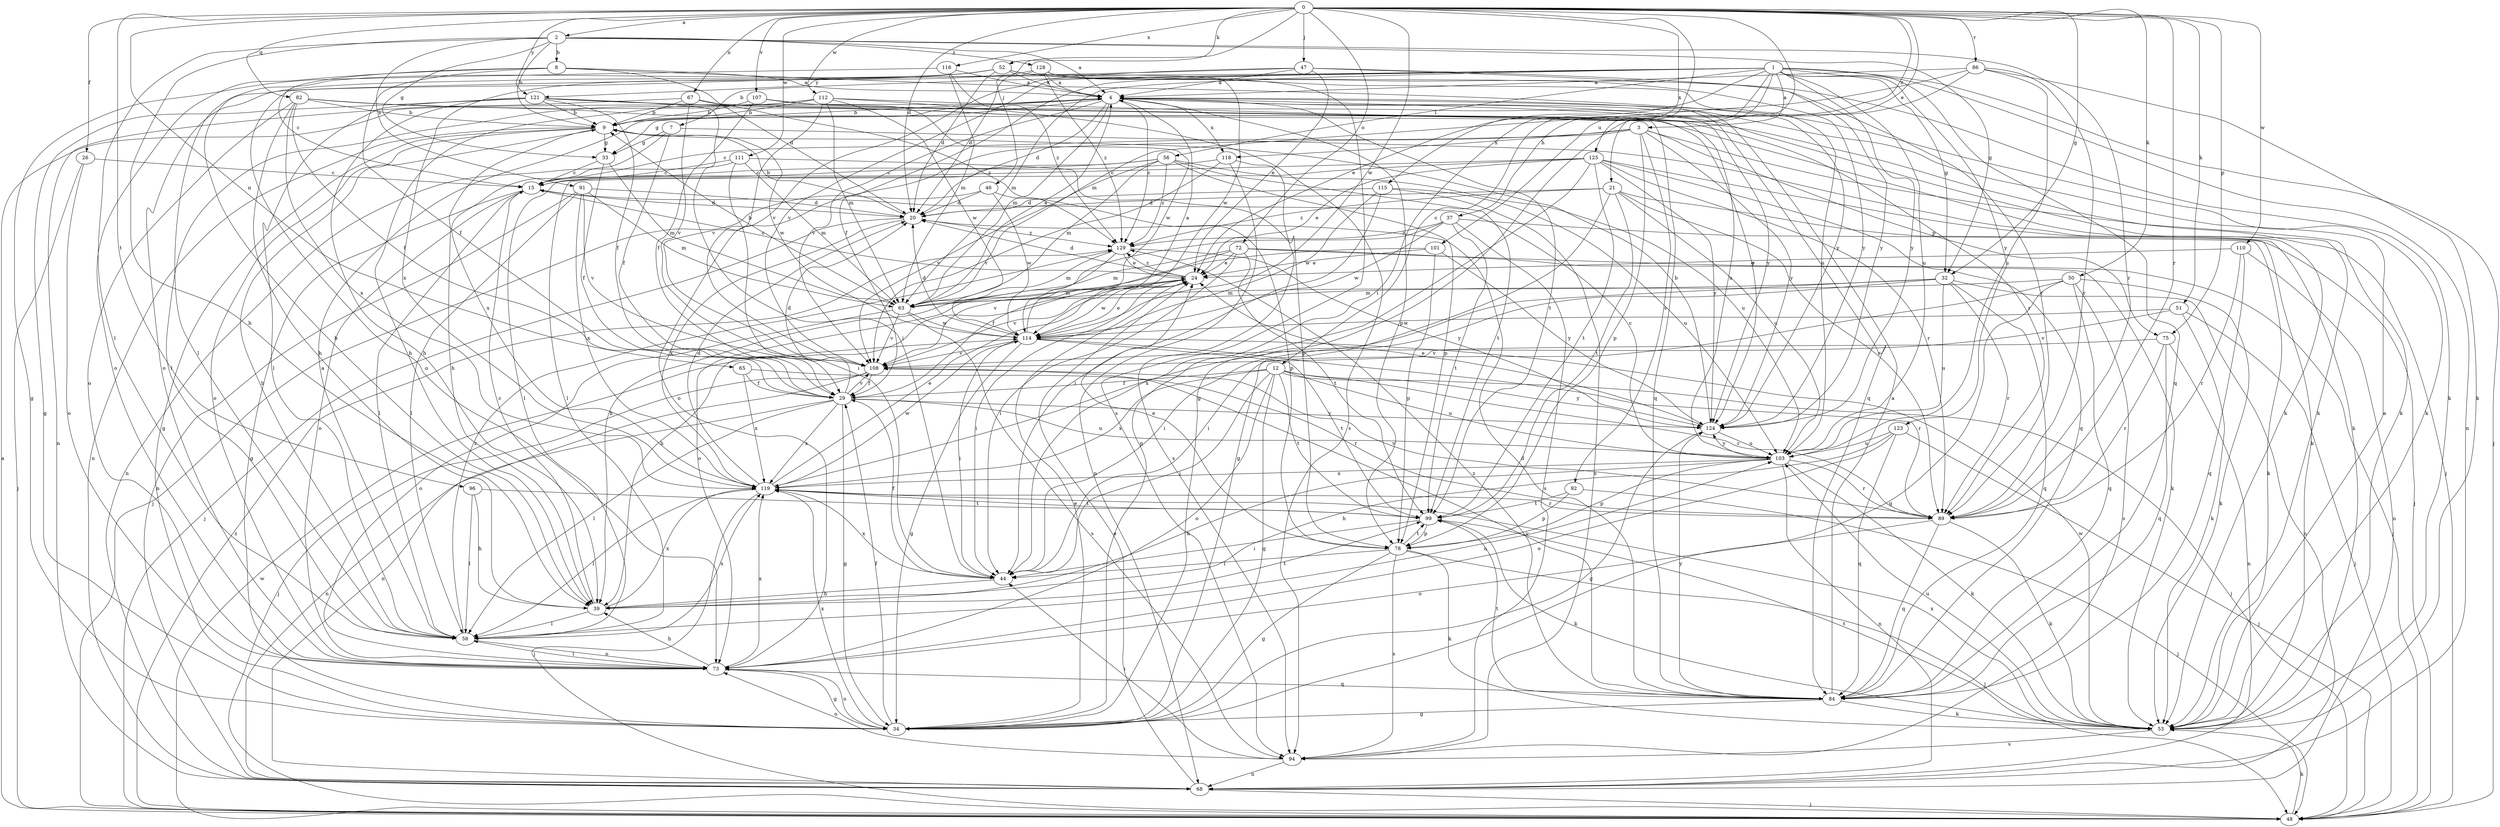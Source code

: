 strict digraph  {
0;
1;
2;
3;
4;
7;
8;
9;
12;
15;
20;
21;
24;
26;
29;
32;
33;
34;
37;
39;
44;
46;
47;
48;
50;
51;
52;
53;
56;
58;
63;
65;
67;
68;
72;
73;
75;
78;
82;
84;
86;
89;
91;
92;
94;
96;
99;
101;
103;
107;
108;
110;
111;
112;
114;
115;
116;
118;
119;
121;
123;
124;
125;
128;
129;
0 -> 2  [label=a];
0 -> 20  [label=d];
0 -> 21  [label=e];
0 -> 26  [label=f];
0 -> 32  [label=g];
0 -> 44  [label=i];
0 -> 46  [label=j];
0 -> 47  [label=j];
0 -> 50  [label=k];
0 -> 51  [label=k];
0 -> 52  [label=k];
0 -> 65  [label=n];
0 -> 67  [label=n];
0 -> 72  [label=o];
0 -> 75  [label=p];
0 -> 82  [label=q];
0 -> 86  [label=r];
0 -> 89  [label=r];
0 -> 96  [label=t];
0 -> 101  [label=u];
0 -> 107  [label=v];
0 -> 110  [label=w];
0 -> 111  [label=w];
0 -> 112  [label=w];
0 -> 114  [label=w];
0 -> 115  [label=x];
0 -> 116  [label=x];
0 -> 121  [label=y];
0 -> 125  [label=z];
1 -> 3  [label=a];
1 -> 7  [label=b];
1 -> 12  [label=c];
1 -> 24  [label=e];
1 -> 29  [label=f];
1 -> 32  [label=g];
1 -> 37  [label=h];
1 -> 48  [label=j];
1 -> 56  [label=l];
1 -> 63  [label=m];
1 -> 68  [label=n];
1 -> 84  [label=q];
1 -> 103  [label=u];
1 -> 108  [label=v];
1 -> 121  [label=y];
1 -> 123  [label=y];
1 -> 124  [label=y];
2 -> 4  [label=a];
2 -> 8  [label=b];
2 -> 9  [label=b];
2 -> 32  [label=g];
2 -> 33  [label=g];
2 -> 39  [label=h];
2 -> 58  [label=l];
2 -> 89  [label=r];
2 -> 91  [label=s];
2 -> 128  [label=z];
3 -> 15  [label=c];
3 -> 48  [label=j];
3 -> 73  [label=o];
3 -> 75  [label=p];
3 -> 78  [label=p];
3 -> 92  [label=s];
3 -> 118  [label=x];
3 -> 124  [label=y];
4 -> 9  [label=b];
4 -> 20  [label=d];
4 -> 33  [label=g];
4 -> 53  [label=k];
4 -> 63  [label=m];
4 -> 78  [label=p];
4 -> 84  [label=q];
4 -> 99  [label=t];
4 -> 108  [label=v];
4 -> 118  [label=x];
4 -> 124  [label=y];
4 -> 129  [label=z];
7 -> 29  [label=f];
7 -> 33  [label=g];
7 -> 53  [label=k];
7 -> 119  [label=x];
8 -> 4  [label=a];
8 -> 15  [label=c];
8 -> 20  [label=d];
8 -> 29  [label=f];
8 -> 73  [label=o];
8 -> 124  [label=y];
9 -> 33  [label=g];
9 -> 34  [label=g];
9 -> 39  [label=h];
9 -> 68  [label=n];
9 -> 73  [label=o];
9 -> 114  [label=w];
12 -> 29  [label=f];
12 -> 34  [label=g];
12 -> 44  [label=i];
12 -> 48  [label=j];
12 -> 73  [label=o];
12 -> 89  [label=r];
12 -> 99  [label=t];
12 -> 103  [label=u];
12 -> 119  [label=x];
12 -> 124  [label=y];
15 -> 20  [label=d];
15 -> 34  [label=g];
15 -> 58  [label=l];
15 -> 73  [label=o];
20 -> 9  [label=b];
20 -> 48  [label=j];
20 -> 119  [label=x];
20 -> 129  [label=z];
21 -> 20  [label=d];
21 -> 34  [label=g];
21 -> 48  [label=j];
21 -> 89  [label=r];
21 -> 99  [label=t];
21 -> 103  [label=u];
21 -> 129  [label=z];
24 -> 15  [label=c];
24 -> 20  [label=d];
24 -> 39  [label=h];
24 -> 44  [label=i];
24 -> 63  [label=m];
24 -> 108  [label=v];
24 -> 114  [label=w];
24 -> 129  [label=z];
26 -> 15  [label=c];
26 -> 48  [label=j];
26 -> 73  [label=o];
29 -> 20  [label=d];
29 -> 34  [label=g];
29 -> 58  [label=l];
29 -> 68  [label=n];
29 -> 103  [label=u];
29 -> 108  [label=v];
29 -> 119  [label=x];
29 -> 124  [label=y];
32 -> 44  [label=i];
32 -> 63  [label=m];
32 -> 68  [label=n];
32 -> 84  [label=q];
32 -> 89  [label=r];
32 -> 103  [label=u];
32 -> 119  [label=x];
33 -> 15  [label=c];
33 -> 29  [label=f];
33 -> 63  [label=m];
34 -> 24  [label=e];
34 -> 29  [label=f];
34 -> 73  [label=o];
34 -> 119  [label=x];
37 -> 39  [label=h];
37 -> 53  [label=k];
37 -> 94  [label=s];
37 -> 99  [label=t];
37 -> 114  [label=w];
37 -> 129  [label=z];
39 -> 15  [label=c];
39 -> 58  [label=l];
39 -> 99  [label=t];
39 -> 119  [label=x];
44 -> 29  [label=f];
44 -> 39  [label=h];
44 -> 119  [label=x];
46 -> 20  [label=d];
46 -> 48  [label=j];
46 -> 78  [label=p];
46 -> 114  [label=w];
47 -> 4  [label=a];
47 -> 24  [label=e];
47 -> 53  [label=k];
47 -> 73  [label=o];
47 -> 108  [label=v];
47 -> 124  [label=y];
48 -> 4  [label=a];
48 -> 53  [label=k];
48 -> 114  [label=w];
48 -> 129  [label=z];
50 -> 34  [label=g];
50 -> 44  [label=i];
50 -> 53  [label=k];
50 -> 63  [label=m];
50 -> 84  [label=q];
50 -> 94  [label=s];
51 -> 48  [label=j];
51 -> 53  [label=k];
51 -> 108  [label=v];
51 -> 114  [label=w];
52 -> 4  [label=a];
52 -> 20  [label=d];
52 -> 39  [label=h];
52 -> 58  [label=l];
52 -> 103  [label=u];
52 -> 114  [label=w];
52 -> 119  [label=x];
52 -> 124  [label=y];
53 -> 4  [label=a];
53 -> 94  [label=s];
53 -> 99  [label=t];
53 -> 103  [label=u];
53 -> 114  [label=w];
53 -> 119  [label=x];
56 -> 15  [label=c];
56 -> 58  [label=l];
56 -> 63  [label=m];
56 -> 78  [label=p];
56 -> 99  [label=t];
56 -> 103  [label=u];
56 -> 108  [label=v];
56 -> 129  [label=z];
58 -> 4  [label=a];
58 -> 9  [label=b];
58 -> 73  [label=o];
58 -> 103  [label=u];
58 -> 119  [label=x];
58 -> 129  [label=z];
63 -> 4  [label=a];
63 -> 9  [label=b];
63 -> 73  [label=o];
63 -> 94  [label=s];
63 -> 108  [label=v];
63 -> 114  [label=w];
65 -> 29  [label=f];
65 -> 89  [label=r];
65 -> 119  [label=x];
67 -> 9  [label=b];
67 -> 68  [label=n];
67 -> 89  [label=r];
67 -> 108  [label=v];
67 -> 129  [label=z];
68 -> 24  [label=e];
68 -> 48  [label=j];
72 -> 24  [label=e];
72 -> 29  [label=f];
72 -> 44  [label=i];
72 -> 48  [label=j];
72 -> 53  [label=k];
72 -> 63  [label=m];
72 -> 99  [label=t];
73 -> 34  [label=g];
73 -> 39  [label=h];
73 -> 58  [label=l];
73 -> 84  [label=q];
73 -> 119  [label=x];
75 -> 68  [label=n];
75 -> 84  [label=q];
75 -> 89  [label=r];
75 -> 108  [label=v];
78 -> 24  [label=e];
78 -> 34  [label=g];
78 -> 44  [label=i];
78 -> 48  [label=j];
78 -> 53  [label=k];
78 -> 94  [label=s];
78 -> 99  [label=t];
82 -> 9  [label=b];
82 -> 29  [label=f];
82 -> 39  [label=h];
82 -> 53  [label=k];
82 -> 73  [label=o];
82 -> 84  [label=q];
82 -> 119  [label=x];
84 -> 4  [label=a];
84 -> 20  [label=d];
84 -> 34  [label=g];
84 -> 53  [label=k];
84 -> 99  [label=t];
84 -> 108  [label=v];
84 -> 124  [label=y];
84 -> 129  [label=z];
86 -> 4  [label=a];
86 -> 34  [label=g];
86 -> 53  [label=k];
86 -> 63  [label=m];
86 -> 89  [label=r];
86 -> 103  [label=u];
89 -> 53  [label=k];
89 -> 73  [label=o];
89 -> 84  [label=q];
89 -> 108  [label=v];
91 -> 20  [label=d];
91 -> 58  [label=l];
91 -> 63  [label=m];
91 -> 68  [label=n];
91 -> 108  [label=v];
91 -> 119  [label=x];
92 -> 48  [label=j];
92 -> 78  [label=p];
92 -> 99  [label=t];
94 -> 44  [label=i];
94 -> 68  [label=n];
94 -> 73  [label=o];
96 -> 39  [label=h];
96 -> 58  [label=l];
96 -> 99  [label=t];
99 -> 44  [label=i];
99 -> 53  [label=k];
99 -> 78  [label=p];
101 -> 24  [label=e];
101 -> 73  [label=o];
101 -> 78  [label=p];
101 -> 124  [label=y];
103 -> 15  [label=c];
103 -> 39  [label=h];
103 -> 53  [label=k];
103 -> 68  [label=n];
103 -> 78  [label=p];
103 -> 89  [label=r];
103 -> 119  [label=x];
103 -> 124  [label=y];
107 -> 9  [label=b];
107 -> 29  [label=f];
107 -> 53  [label=k];
107 -> 114  [label=w];
108 -> 29  [label=f];
108 -> 48  [label=j];
108 -> 68  [label=n];
110 -> 24  [label=e];
110 -> 68  [label=n];
110 -> 84  [label=q];
110 -> 89  [label=r];
111 -> 15  [label=c];
111 -> 44  [label=i];
111 -> 63  [label=m];
111 -> 68  [label=n];
111 -> 78  [label=p];
112 -> 9  [label=b];
112 -> 39  [label=h];
112 -> 58  [label=l];
112 -> 63  [label=m];
112 -> 94  [label=s];
112 -> 103  [label=u];
112 -> 108  [label=v];
112 -> 114  [label=w];
114 -> 4  [label=a];
114 -> 20  [label=d];
114 -> 24  [label=e];
114 -> 34  [label=g];
114 -> 44  [label=i];
114 -> 89  [label=r];
114 -> 99  [label=t];
114 -> 108  [label=v];
115 -> 20  [label=d];
115 -> 44  [label=i];
115 -> 94  [label=s];
115 -> 103  [label=u];
115 -> 114  [label=w];
116 -> 4  [label=a];
116 -> 34  [label=g];
116 -> 63  [label=m];
116 -> 129  [label=z];
118 -> 15  [label=c];
118 -> 68  [label=n];
118 -> 94  [label=s];
118 -> 108  [label=v];
119 -> 20  [label=d];
119 -> 24  [label=e];
119 -> 48  [label=j];
119 -> 58  [label=l];
119 -> 89  [label=r];
119 -> 99  [label=t];
119 -> 114  [label=w];
121 -> 9  [label=b];
121 -> 29  [label=f];
121 -> 34  [label=g];
121 -> 39  [label=h];
121 -> 44  [label=i];
121 -> 53  [label=k];
121 -> 58  [label=l];
121 -> 124  [label=y];
123 -> 39  [label=h];
123 -> 48  [label=j];
123 -> 73  [label=o];
123 -> 84  [label=q];
123 -> 103  [label=u];
124 -> 9  [label=b];
124 -> 24  [label=e];
124 -> 34  [label=g];
124 -> 103  [label=u];
125 -> 15  [label=c];
125 -> 24  [label=e];
125 -> 34  [label=g];
125 -> 53  [label=k];
125 -> 58  [label=l];
125 -> 84  [label=q];
125 -> 89  [label=r];
125 -> 99  [label=t];
125 -> 124  [label=y];
128 -> 4  [label=a];
128 -> 20  [label=d];
128 -> 73  [label=o];
128 -> 89  [label=r];
128 -> 94  [label=s];
128 -> 129  [label=z];
129 -> 24  [label=e];
129 -> 63  [label=m];
129 -> 108  [label=v];
129 -> 124  [label=y];
}
